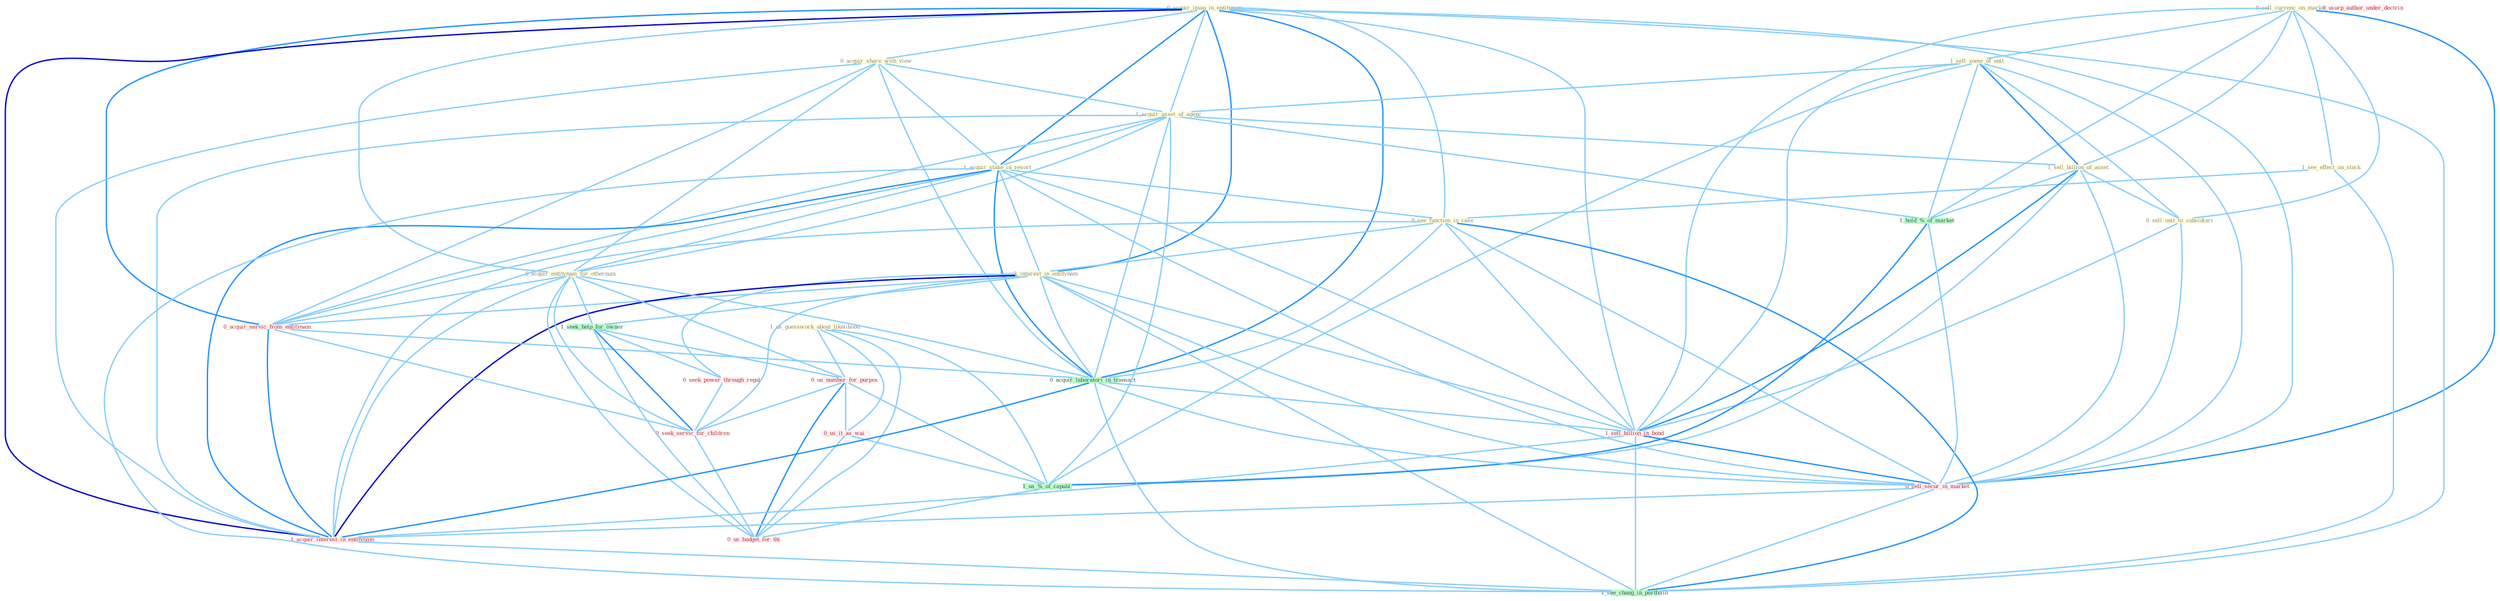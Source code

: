 Graph G{ 
    node
    [shape=polygon,style=filled,width=.5,height=.06,color="#BDFCC9",fixedsize=true,fontsize=4,
    fontcolor="#2f4f4f"];
    {node
    [color="#ffffe0", fontcolor="#8b7d6b"] "0_sell_currenc_on_market " "1_see_effect_on_stock " "0_acquir_imag_in_entitynam " "1_us_guesswork_about_likelihood " "1_sell_some_of_unit " "0_acquir_share_with_view " "1_acquir_asset_of_agenc " "1_sell_billion_of_asset " "0_sell_unit_to_subsidiari " "1_acquir_stake_in_resort " "0_see_function_in_case " "1_seek_interest_in_entitynam " "0_acquir_entitynam_for_othernum "}
{node [color="#fff0f5", fontcolor="#b22222"] "0_acquir_servic_from_entitynam " "0_seek_power_through_regul " "0_us_number_for_purpos " "1_sell_billion_in_bond " "0_us_it_as_wai " "1_usurp_author_under_doctrin " "0_sell_secur_in_market " "1_acquir_interest_in_entitynam " "0_seek_servic_for_children " "0_us_budget_for_thi "}
edge [color="#B0E2FF"];

	"0_sell_currenc_on_market " -- "1_see_effect_on_stock " [w="1", color="#87cefa" ];
	"0_sell_currenc_on_market " -- "1_sell_some_of_unit " [w="1", color="#87cefa" ];
	"0_sell_currenc_on_market " -- "1_sell_billion_of_asset " [w="1", color="#87cefa" ];
	"0_sell_currenc_on_market " -- "0_sell_unit_to_subsidiari " [w="1", color="#87cefa" ];
	"0_sell_currenc_on_market " -- "1_hold_%_of_market " [w="1", color="#87cefa" ];
	"0_sell_currenc_on_market " -- "1_sell_billion_in_bond " [w="1", color="#87cefa" ];
	"0_sell_currenc_on_market " -- "0_sell_secur_in_market " [w="2", color="#1e90ff" , len=0.8];
	"1_see_effect_on_stock " -- "0_see_function_in_case " [w="1", color="#87cefa" ];
	"1_see_effect_on_stock " -- "1_see_chang_in_portfolio " [w="1", color="#87cefa" ];
	"0_acquir_imag_in_entitynam " -- "0_acquir_share_with_view " [w="1", color="#87cefa" ];
	"0_acquir_imag_in_entitynam " -- "1_acquir_asset_of_agenc " [w="1", color="#87cefa" ];
	"0_acquir_imag_in_entitynam " -- "1_acquir_stake_in_resort " [w="2", color="#1e90ff" , len=0.8];
	"0_acquir_imag_in_entitynam " -- "0_see_function_in_case " [w="1", color="#87cefa" ];
	"0_acquir_imag_in_entitynam " -- "1_seek_interest_in_entitynam " [w="2", color="#1e90ff" , len=0.8];
	"0_acquir_imag_in_entitynam " -- "0_acquir_entitynam_for_othernum " [w="1", color="#87cefa" ];
	"0_acquir_imag_in_entitynam " -- "0_acquir_servic_from_entitynam " [w="2", color="#1e90ff" , len=0.8];
	"0_acquir_imag_in_entitynam " -- "0_acquir_laboratori_in_transact " [w="2", color="#1e90ff" , len=0.8];
	"0_acquir_imag_in_entitynam " -- "1_sell_billion_in_bond " [w="1", color="#87cefa" ];
	"0_acquir_imag_in_entitynam " -- "0_sell_secur_in_market " [w="1", color="#87cefa" ];
	"0_acquir_imag_in_entitynam " -- "1_acquir_interest_in_entitynam " [w="3", color="#0000cd" , len=0.6];
	"0_acquir_imag_in_entitynam " -- "1_see_chang_in_portfolio " [w="1", color="#87cefa" ];
	"1_us_guesswork_about_likelihood " -- "0_us_number_for_purpos " [w="1", color="#87cefa" ];
	"1_us_guesswork_about_likelihood " -- "0_us_it_as_wai " [w="1", color="#87cefa" ];
	"1_us_guesswork_about_likelihood " -- "1_us_%_of_capabl " [w="1", color="#87cefa" ];
	"1_us_guesswork_about_likelihood " -- "0_us_budget_for_thi " [w="1", color="#87cefa" ];
	"1_sell_some_of_unit " -- "1_acquir_asset_of_agenc " [w="1", color="#87cefa" ];
	"1_sell_some_of_unit " -- "1_sell_billion_of_asset " [w="2", color="#1e90ff" , len=0.8];
	"1_sell_some_of_unit " -- "0_sell_unit_to_subsidiari " [w="1", color="#87cefa" ];
	"1_sell_some_of_unit " -- "1_hold_%_of_market " [w="1", color="#87cefa" ];
	"1_sell_some_of_unit " -- "1_sell_billion_in_bond " [w="1", color="#87cefa" ];
	"1_sell_some_of_unit " -- "1_us_%_of_capabl " [w="1", color="#87cefa" ];
	"1_sell_some_of_unit " -- "0_sell_secur_in_market " [w="1", color="#87cefa" ];
	"0_acquir_share_with_view " -- "1_acquir_asset_of_agenc " [w="1", color="#87cefa" ];
	"0_acquir_share_with_view " -- "1_acquir_stake_in_resort " [w="1", color="#87cefa" ];
	"0_acquir_share_with_view " -- "0_acquir_entitynam_for_othernum " [w="1", color="#87cefa" ];
	"0_acquir_share_with_view " -- "0_acquir_servic_from_entitynam " [w="1", color="#87cefa" ];
	"0_acquir_share_with_view " -- "0_acquir_laboratori_in_transact " [w="1", color="#87cefa" ];
	"0_acquir_share_with_view " -- "1_acquir_interest_in_entitynam " [w="1", color="#87cefa" ];
	"1_acquir_asset_of_agenc " -- "1_sell_billion_of_asset " [w="1", color="#87cefa" ];
	"1_acquir_asset_of_agenc " -- "1_acquir_stake_in_resort " [w="1", color="#87cefa" ];
	"1_acquir_asset_of_agenc " -- "0_acquir_entitynam_for_othernum " [w="1", color="#87cefa" ];
	"1_acquir_asset_of_agenc " -- "0_acquir_servic_from_entitynam " [w="1", color="#87cefa" ];
	"1_acquir_asset_of_agenc " -- "1_hold_%_of_market " [w="1", color="#87cefa" ];
	"1_acquir_asset_of_agenc " -- "0_acquir_laboratori_in_transact " [w="1", color="#87cefa" ];
	"1_acquir_asset_of_agenc " -- "1_us_%_of_capabl " [w="1", color="#87cefa" ];
	"1_acquir_asset_of_agenc " -- "1_acquir_interest_in_entitynam " [w="1", color="#87cefa" ];
	"1_sell_billion_of_asset " -- "0_sell_unit_to_subsidiari " [w="1", color="#87cefa" ];
	"1_sell_billion_of_asset " -- "1_hold_%_of_market " [w="1", color="#87cefa" ];
	"1_sell_billion_of_asset " -- "1_sell_billion_in_bond " [w="2", color="#1e90ff" , len=0.8];
	"1_sell_billion_of_asset " -- "1_us_%_of_capabl " [w="1", color="#87cefa" ];
	"1_sell_billion_of_asset " -- "0_sell_secur_in_market " [w="1", color="#87cefa" ];
	"0_sell_unit_to_subsidiari " -- "1_sell_billion_in_bond " [w="1", color="#87cefa" ];
	"0_sell_unit_to_subsidiari " -- "0_sell_secur_in_market " [w="1", color="#87cefa" ];
	"1_acquir_stake_in_resort " -- "0_see_function_in_case " [w="1", color="#87cefa" ];
	"1_acquir_stake_in_resort " -- "1_seek_interest_in_entitynam " [w="1", color="#87cefa" ];
	"1_acquir_stake_in_resort " -- "0_acquir_entitynam_for_othernum " [w="1", color="#87cefa" ];
	"1_acquir_stake_in_resort " -- "0_acquir_servic_from_entitynam " [w="1", color="#87cefa" ];
	"1_acquir_stake_in_resort " -- "0_acquir_laboratori_in_transact " [w="2", color="#1e90ff" , len=0.8];
	"1_acquir_stake_in_resort " -- "1_sell_billion_in_bond " [w="1", color="#87cefa" ];
	"1_acquir_stake_in_resort " -- "0_sell_secur_in_market " [w="1", color="#87cefa" ];
	"1_acquir_stake_in_resort " -- "1_acquir_interest_in_entitynam " [w="2", color="#1e90ff" , len=0.8];
	"1_acquir_stake_in_resort " -- "1_see_chang_in_portfolio " [w="1", color="#87cefa" ];
	"0_see_function_in_case " -- "1_seek_interest_in_entitynam " [w="1", color="#87cefa" ];
	"0_see_function_in_case " -- "0_acquir_laboratori_in_transact " [w="1", color="#87cefa" ];
	"0_see_function_in_case " -- "1_sell_billion_in_bond " [w="1", color="#87cefa" ];
	"0_see_function_in_case " -- "0_sell_secur_in_market " [w="1", color="#87cefa" ];
	"0_see_function_in_case " -- "1_acquir_interest_in_entitynam " [w="1", color="#87cefa" ];
	"0_see_function_in_case " -- "1_see_chang_in_portfolio " [w="2", color="#1e90ff" , len=0.8];
	"1_seek_interest_in_entitynam " -- "1_seek_help_for_owner " [w="1", color="#87cefa" ];
	"1_seek_interest_in_entitynam " -- "0_acquir_servic_from_entitynam " [w="1", color="#87cefa" ];
	"1_seek_interest_in_entitynam " -- "0_seek_power_through_regul " [w="1", color="#87cefa" ];
	"1_seek_interest_in_entitynam " -- "0_acquir_laboratori_in_transact " [w="1", color="#87cefa" ];
	"1_seek_interest_in_entitynam " -- "1_sell_billion_in_bond " [w="1", color="#87cefa" ];
	"1_seek_interest_in_entitynam " -- "0_sell_secur_in_market " [w="1", color="#87cefa" ];
	"1_seek_interest_in_entitynam " -- "1_acquir_interest_in_entitynam " [w="3", color="#0000cd" , len=0.6];
	"1_seek_interest_in_entitynam " -- "0_seek_servic_for_children " [w="1", color="#87cefa" ];
	"1_seek_interest_in_entitynam " -- "1_see_chang_in_portfolio " [w="1", color="#87cefa" ];
	"0_acquir_entitynam_for_othernum " -- "1_seek_help_for_owner " [w="1", color="#87cefa" ];
	"0_acquir_entitynam_for_othernum " -- "0_acquir_servic_from_entitynam " [w="1", color="#87cefa" ];
	"0_acquir_entitynam_for_othernum " -- "0_us_number_for_purpos " [w="1", color="#87cefa" ];
	"0_acquir_entitynam_for_othernum " -- "0_acquir_laboratori_in_transact " [w="1", color="#87cefa" ];
	"0_acquir_entitynam_for_othernum " -- "1_acquir_interest_in_entitynam " [w="1", color="#87cefa" ];
	"0_acquir_entitynam_for_othernum " -- "0_seek_servic_for_children " [w="1", color="#87cefa" ];
	"0_acquir_entitynam_for_othernum " -- "0_us_budget_for_thi " [w="1", color="#87cefa" ];
	"1_seek_help_for_owner " -- "0_seek_power_through_regul " [w="1", color="#87cefa" ];
	"1_seek_help_for_owner " -- "0_us_number_for_purpos " [w="1", color="#87cefa" ];
	"1_seek_help_for_owner " -- "0_seek_servic_for_children " [w="2", color="#1e90ff" , len=0.8];
	"1_seek_help_for_owner " -- "0_us_budget_for_thi " [w="1", color="#87cefa" ];
	"0_acquir_servic_from_entitynam " -- "0_acquir_laboratori_in_transact " [w="1", color="#87cefa" ];
	"0_acquir_servic_from_entitynam " -- "1_acquir_interest_in_entitynam " [w="2", color="#1e90ff" , len=0.8];
	"0_acquir_servic_from_entitynam " -- "0_seek_servic_for_children " [w="1", color="#87cefa" ];
	"1_hold_%_of_market " -- "1_us_%_of_capabl " [w="2", color="#1e90ff" , len=0.8];
	"1_hold_%_of_market " -- "0_sell_secur_in_market " [w="1", color="#87cefa" ];
	"0_seek_power_through_regul " -- "0_seek_servic_for_children " [w="1", color="#87cefa" ];
	"0_us_number_for_purpos " -- "0_us_it_as_wai " [w="1", color="#87cefa" ];
	"0_us_number_for_purpos " -- "1_us_%_of_capabl " [w="1", color="#87cefa" ];
	"0_us_number_for_purpos " -- "0_seek_servic_for_children " [w="1", color="#87cefa" ];
	"0_us_number_for_purpos " -- "0_us_budget_for_thi " [w="2", color="#1e90ff" , len=0.8];
	"0_acquir_laboratori_in_transact " -- "1_sell_billion_in_bond " [w="1", color="#87cefa" ];
	"0_acquir_laboratori_in_transact " -- "0_sell_secur_in_market " [w="1", color="#87cefa" ];
	"0_acquir_laboratori_in_transact " -- "1_acquir_interest_in_entitynam " [w="2", color="#1e90ff" , len=0.8];
	"0_acquir_laboratori_in_transact " -- "1_see_chang_in_portfolio " [w="1", color="#87cefa" ];
	"1_sell_billion_in_bond " -- "0_sell_secur_in_market " [w="2", color="#1e90ff" , len=0.8];
	"1_sell_billion_in_bond " -- "1_acquir_interest_in_entitynam " [w="1", color="#87cefa" ];
	"1_sell_billion_in_bond " -- "1_see_chang_in_portfolio " [w="1", color="#87cefa" ];
	"0_us_it_as_wai " -- "1_us_%_of_capabl " [w="1", color="#87cefa" ];
	"0_us_it_as_wai " -- "0_us_budget_for_thi " [w="1", color="#87cefa" ];
	"1_us_%_of_capabl " -- "0_us_budget_for_thi " [w="1", color="#87cefa" ];
	"0_sell_secur_in_market " -- "1_acquir_interest_in_entitynam " [w="1", color="#87cefa" ];
	"0_sell_secur_in_market " -- "1_see_chang_in_portfolio " [w="1", color="#87cefa" ];
	"1_acquir_interest_in_entitynam " -- "1_see_chang_in_portfolio " [w="1", color="#87cefa" ];
	"0_seek_servic_for_children " -- "0_us_budget_for_thi " [w="1", color="#87cefa" ];
}